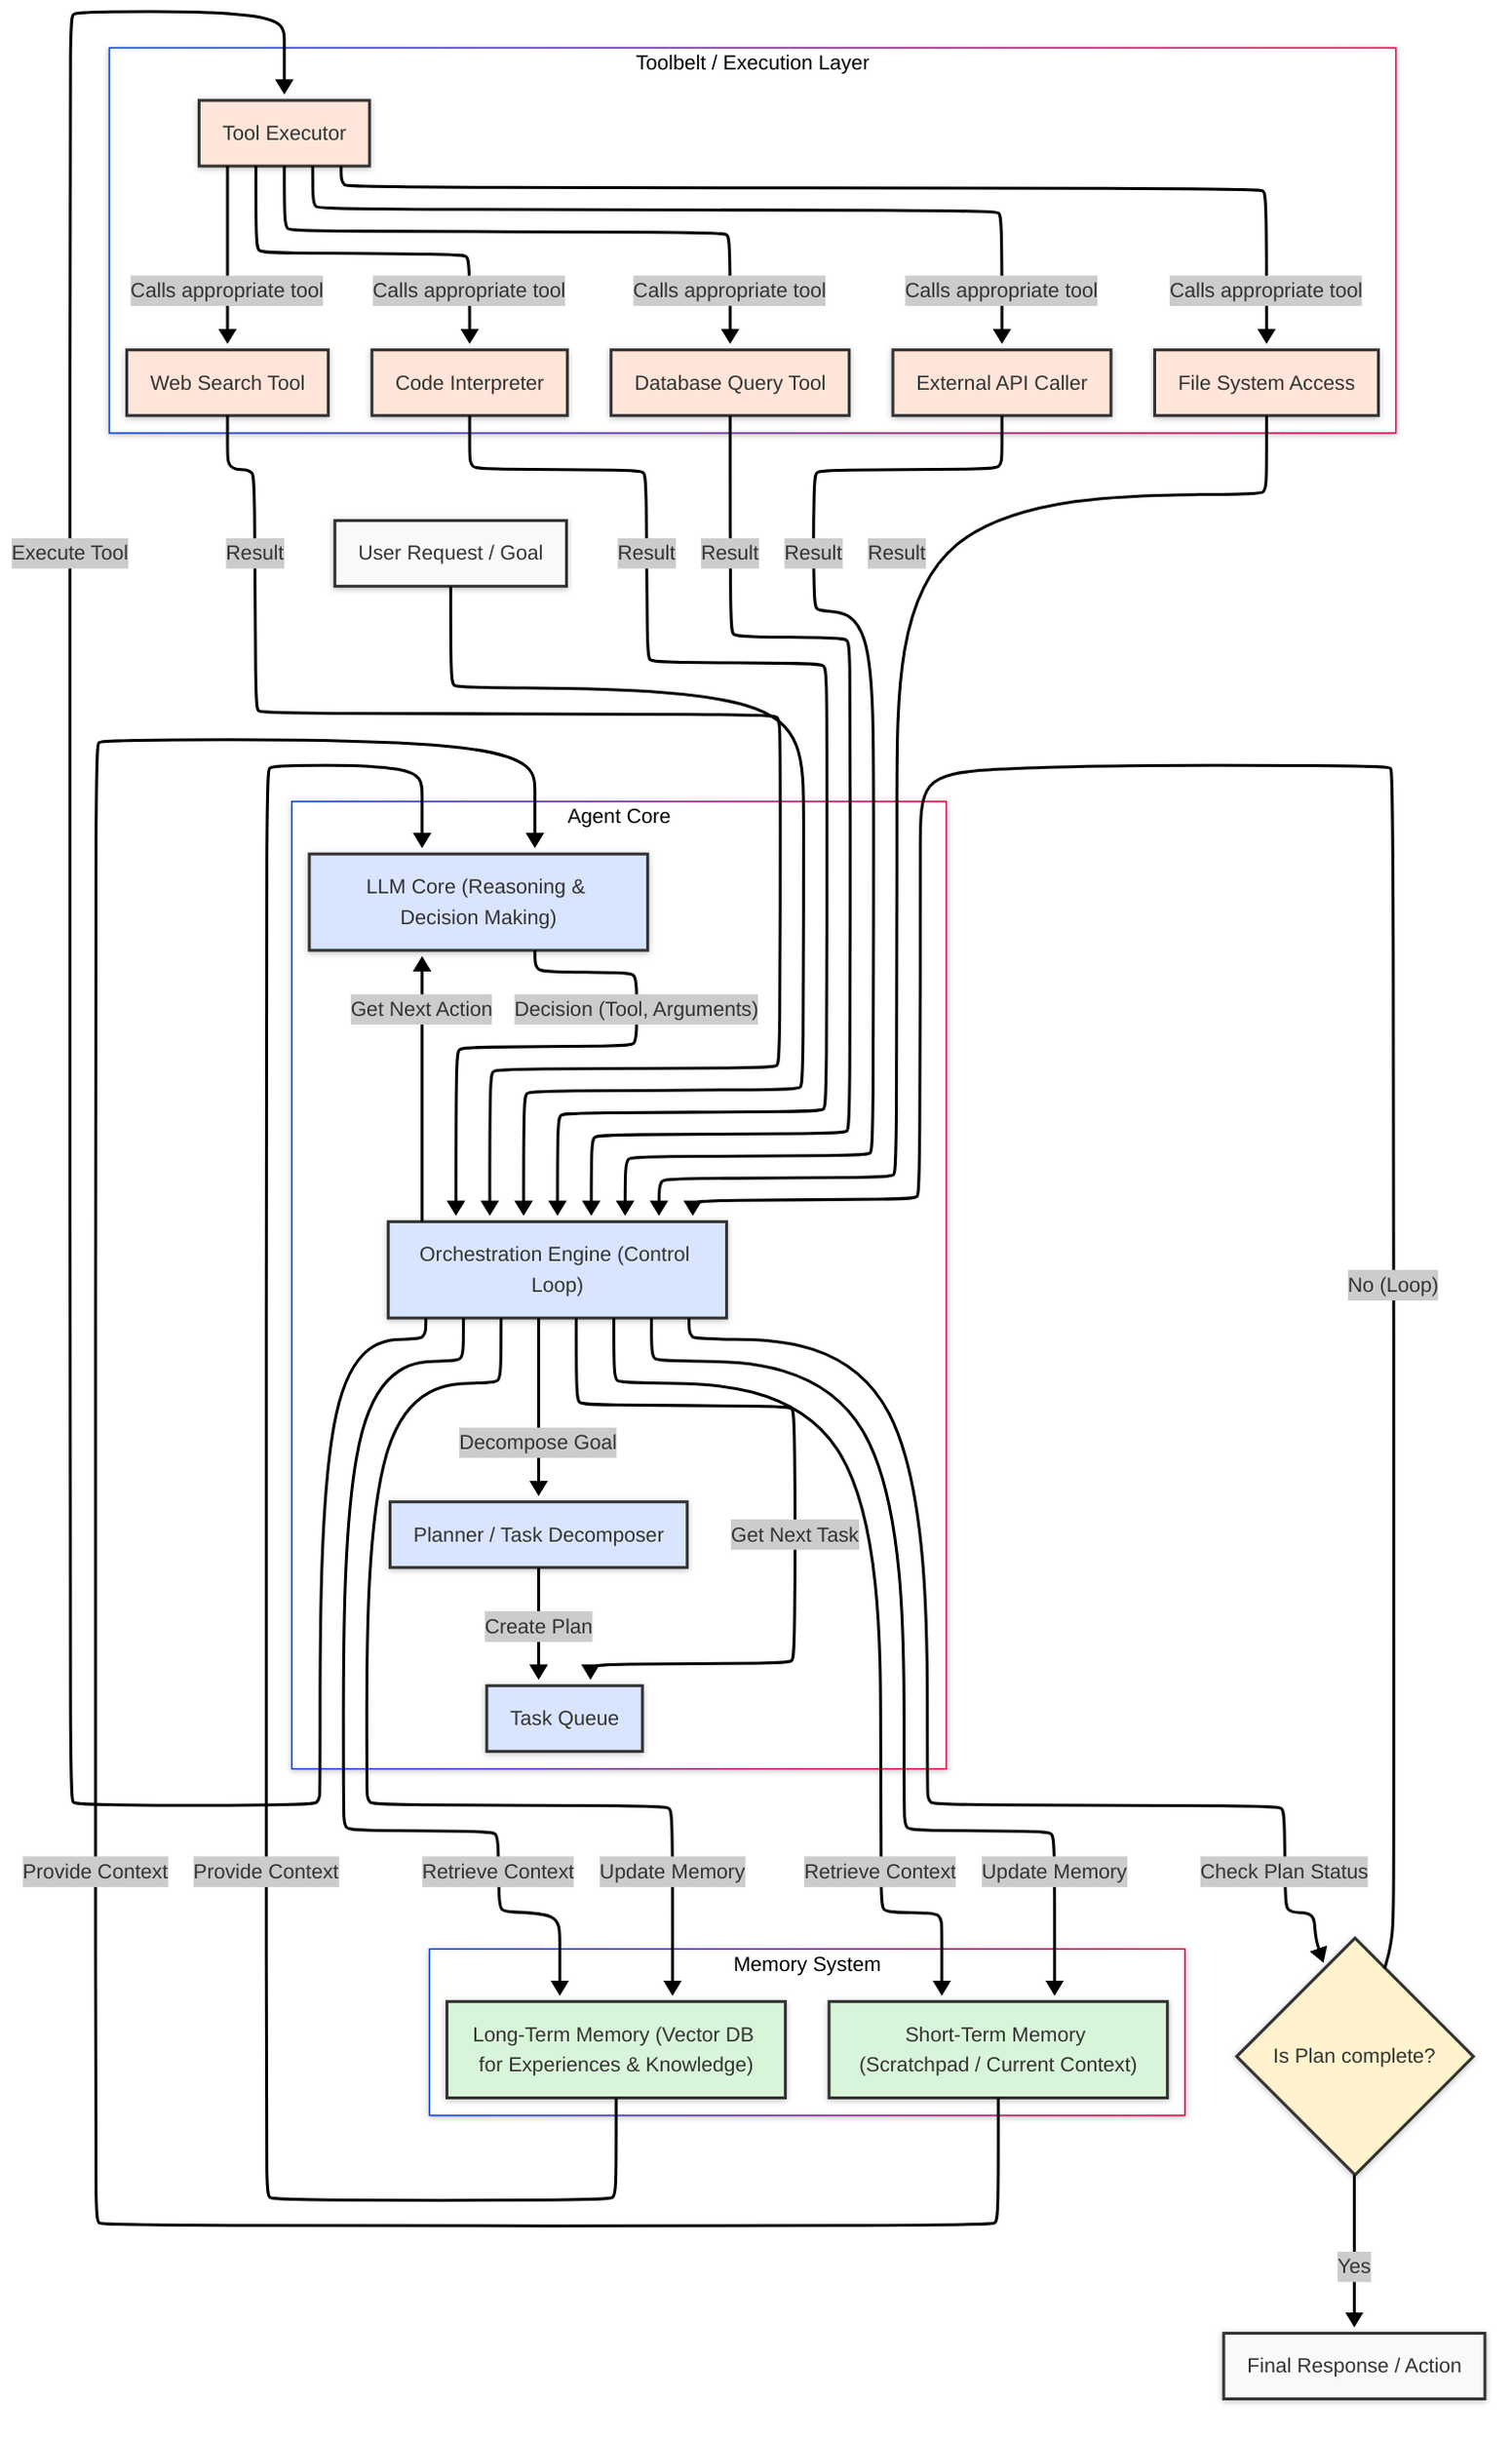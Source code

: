 ---
config:
  layout: elk
  look: neo
  theme: neo
---
flowchart TD
 subgraph subGraph0["Agent Core"]
        Orchestrator["Orchestration Engine (Control Loop)"]
        Planner["Planner / Task Decomposer"]
        LLM["LLM Core (Reasoning & Decision Making)"]
        TaskQueue["Task Queue"]
  end
 subgraph subGraph1["Memory System"]
        ShortTerm["Short-Term Memory (Scratchpad / Current Context)"]
        LongTerm["Long-Term Memory (Vector DB for Experiences & Knowledge)"]
  end
 subgraph subGraph2["Toolbelt / Execution Layer"]
        ToolExecutor["Tool Executor"]
        WebSearch["Web Search Tool"]
        CodeInterpreter["Code Interpreter"]
        DBQuery["Database Query Tool"]
        APICaller["External API Caller"]
        FileSystem["File System Access"]
  end
    UserInput["User Request / Goal"] --> Orchestrator
    Orchestrator -- Decompose Goal --> Planner
    Planner -- Create Plan --> TaskQueue
    Orchestrator -- Get Next Task --> TaskQueue
    Orchestrator -- Retrieve Context --> ShortTerm & LongTerm
    ShortTerm -- Provide Context --> LLM
    LongTerm -- Provide Context --> LLM
    Orchestrator -- Get Next Action --> LLM
    LLM -- Decision (Tool, Arguments) --> Orchestrator
    Orchestrator -- Execute Tool --> ToolExecutor
    ToolExecutor -- Calls appropriate tool --> WebSearch & CodeInterpreter & DBQuery & APICaller & FileSystem
    WebSearch -- Result --> Orchestrator
    CodeInterpreter -- Result --> Orchestrator
    DBQuery -- Result --> Orchestrator
    APICaller -- Result --> Orchestrator
    FileSystem -- Result --> Orchestrator
    Orchestrator -- Update Memory --> ShortTerm & LongTerm
    Orchestrator -- Check Plan Status --> IsPlanComplete{"Is Plan complete?"}
    IsPlanComplete -- Yes --> FinalOutput["Final Response / Action"]
    IsPlanComplete -- No (Loop) --> Orchestrator
     UserInput:::userio
     Orchestrator:::core
     Planner:::core
     LLM:::core
     TaskQueue:::core
     ShortTerm:::memory
     LongTerm:::memory
     ToolExecutor:::tools
     WebSearch:::tools
     CodeInterpreter:::tools
     DBQuery:::tools
     APICaller:::tools
     FileSystem:::tools
     FinalOutput:::userio
     IsPlanComplete:::decision
    classDef core fill:#d9e5ff,stroke:#333,stroke-width:2px
    classDef tools fill:#ffe5d9,stroke:#333,stroke-width:2px
    classDef memory fill:#d9f5d9,stroke:#333,stroke-width:2px
    classDef userio fill:#f9f9f9,stroke:#333,stroke-width:2px
    classDef decision fill:#fff2cc,stroke:#333,stroke-width:2px